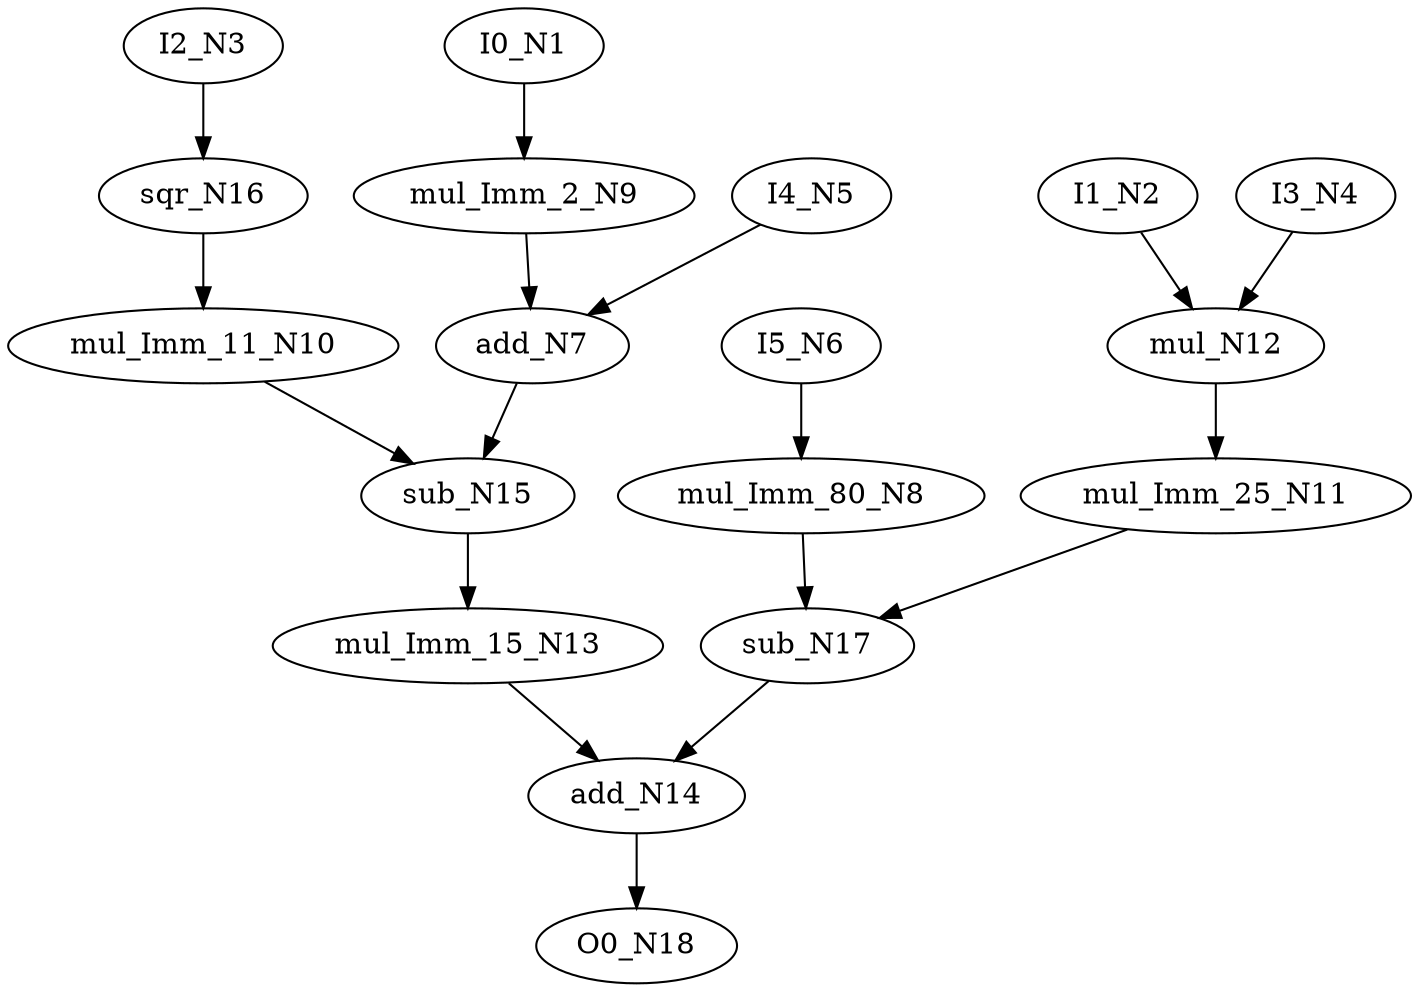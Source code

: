 digraph graphname {
N12 [color="black", ntype="operation", label="mul_N12"];
N13 [color="black", ntype="operation", label="mul_Imm_15_N13"];
N10 [color="black", ntype="operation", label="mul_Imm_11_N10"];
N11 [color="black", ntype="operation", label="mul_Imm_25_N11"];
N16 [color="black", ntype="operation", label="sqr_N16"];
N17 [color="black", ntype="operation", label="sub_N17"];
N14 [color="black", ntype="operation", label="add_N14"];
N15 [color="black", ntype="operation", label="sub_N15"];
N18 [color="black", ntype="outvar", label="O0_N18"];
N8 [color="black", ntype="operation", label="mul_Imm_80_N8"];
N9 [color="black", ntype="operation", label="mul_Imm_2_N9"];
N1 [color="black", ntype="invar", label="I0_N1"];
N2 [color="black", ntype="invar", label="I1_N2"];
N3 [color="black", ntype="invar", label="I2_N3"];
N4 [color="black", ntype="invar", label="I3_N4"];
N5 [color="black", ntype="invar", label="I4_N5"];
N6 [color="black", ntype="invar", label="I5_N6"];
N7 [color="black", ntype="operation", label="add_N7"];
N12 -> N11;
N13 -> N14;
N10 -> N15;
N11 -> N17;
N16 -> N10;
N17 -> N14;
N14 -> N18;
N15 -> N13;
N8 -> N17;
N9 -> N7;
N1 -> N9;
N2 -> N12;
N3 -> N16;
N4 -> N12;
N5 -> N7;
N6 -> N8;
N7 -> N15;
}
